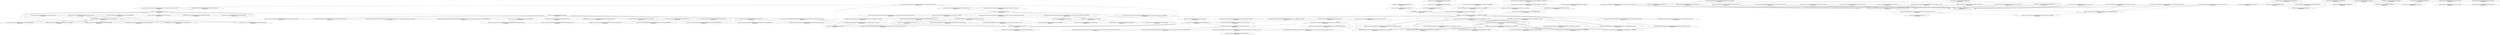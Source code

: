 digraph G {
  "org.apache.commons.lang3.time$FastDatePrinter#init()" [label="org.apache.commons.lang3.time$FastDatePrinter#init()\nP(Fail|Node)=0.00"];
  "org.apache.commons.lang3.time$FastDatePrinter$UnpaddedNumberField#estimateLength()" [label="org.apache.commons.lang3.time$FastDatePrinter$UnpaddedNumberField#estimateLength()\nP(Fail|Node)=0.02"];
  "org.apache.commons.lang3.time$FastDatePrinter$TwoDigitYearField#estimateLength()" [label="org.apache.commons.lang3.time$FastDatePrinter$TwoDigitYearField#estimateLength()\nP(Fail|Node)=0.02"];
  "org.apache.commons.lang3.time$FastDatePrinter$TwelveHourField#estimateLength()" [label="org.apache.commons.lang3.time$FastDatePrinter$TwelveHourField#estimateLength()\nP(Fail|Node)=0.00"];
  "org.apache.commons.lang3.time$FastDatePrinter$TwoDigitMonthField#estimateLength()" [label="org.apache.commons.lang3.time$FastDatePrinter$TwoDigitMonthField#estimateLength()\nP(Fail|Node)=0.02"];
  "org.apache.commons.lang3.time$FastDatePrinter$TwoDigitNumberField#estimateLength()" [label="org.apache.commons.lang3.time$FastDatePrinter$TwoDigitNumberField#estimateLength()\nP(Fail|Node)=0.02"];
  "org.apache.commons.lang3.time$FastDatePrinter$UnpaddedMonthField#estimateLength()" [label="org.apache.commons.lang3.time$FastDatePrinter$UnpaddedMonthField#estimateLength()\nP(Fail|Node)=0.02"];
  "org.apache.commons.lang3.time$FastDatePrinter$CharacterLiteral#estimateLength()" [label="org.apache.commons.lang3.time$FastDatePrinter$CharacterLiteral#estimateLength()\nP(Fail|Node)=0.02"];
  "org.apache.commons.lang3.time$FastDatePrinter$TimeZoneNumberRule#estimateLength()" [label="org.apache.commons.lang3.time$FastDatePrinter$TimeZoneNumberRule#estimateLength()\nP(Fail|Node)=0.02"];
  "org.apache.commons.lang3.time$FastDatePrinter#parsePattern()" [label="org.apache.commons.lang3.time$FastDatePrinter#parsePattern()\nP(Fail|Node)=0.00"];
  "org.apache.commons.lang3.time$FastDatePrinter$TextField#estimateLength()" [label="org.apache.commons.lang3.time$FastDatePrinter$TextField#estimateLength()\nP(Fail|Node)=0.02"];
  "org.apache.commons.lang3.time$FastDatePrinter$TwentyFourHourField#estimateLength()" [label="org.apache.commons.lang3.time$FastDatePrinter$TwentyFourHourField#estimateLength()\nP(Fail|Node)=0.00"];
  "org.apache.commons.lang3.time$FastDatePrinter$TimeZoneNameRule#estimateLength()" [label="org.apache.commons.lang3.time$FastDatePrinter$TimeZoneNameRule#estimateLength()\nP(Fail|Node)=0.00"];
  "org.apache.commons.lang3.time$FastDatePrinter$StringLiteral#estimateLength()" [label="org.apache.commons.lang3.time$FastDatePrinter$StringLiteral#estimateLength()\nP(Fail|Node)=0.00"];
  "org.apache.commons.lang3.time$FastDatePrinter$PaddedNumberField#estimateLength()" [label="org.apache.commons.lang3.time$FastDatePrinter$PaddedNumberField#estimateLength()\nP(Fail|Node)=0.00"];
  "org.apache.commons.lang3.time$FastDatePrinter#getTimeZoneDisplay(java.util.TimeZone,boolean,int,java.util.Locale)" [label="org.apache.commons.lang3.time$FastDatePrinter#getTimeZoneDisplay(java.util.TimeZone,boolean,int,java.util.Locale)\nP(Fail|Node)=0.00"];
  "org.apache.commons.lang3.time$FastDatePrinter#<clinit>()" [label="org.apache.commons.lang3.time$FastDatePrinter#<clinit>()\nP(Fail|Node)=0.02"];
  "org.apache.commons.lang3.time$FastDatePrinter$TimeZoneDisplayKey#FastDatePrinter$TimeZoneDisplayKey(java.util.TimeZone,boolean,int,java.util.Locale)" [label="org.apache.commons.lang3.time$FastDatePrinter$TimeZoneDisplayKey#FastDatePrinter$TimeZoneDisplayKey(java.util.TimeZone,boolean,int,java.util.Locale)\nP(Fail|Node)=0.02"];
  "org.apache.commons.lang3.time$FastDatePrinter$TwelveHourField#appendTo(java.lang.StringBuffer,int)" [label="org.apache.commons.lang3.time$FastDatePrinter$TwelveHourField#appendTo(java.lang.StringBuffer,int)\nP(Fail|Node)=0.00"];
  "org.apache.commons.lang3.time$FastDatePrinter$TwoDigitNumberField#appendTo(java.lang.StringBuffer,int)" [label="org.apache.commons.lang3.time$FastDatePrinter$TwoDigitNumberField#appendTo(java.lang.StringBuffer,int)\nP(Fail|Node)=0.00"];
  "org.apache.commons.lang3.time$FastDatePrinter$UnpaddedNumberField#appendTo(java.lang.StringBuffer,int)" [label="org.apache.commons.lang3.time$FastDatePrinter$UnpaddedNumberField#appendTo(java.lang.StringBuffer,int)\nP(Fail|Node)=0.00"];
  "org.apache.commons.lang3.time$FastDatePrinter$TwoDigitMonthField#appendTo(java.lang.StringBuffer,int)" [label="org.apache.commons.lang3.time$FastDatePrinter$TwoDigitMonthField#appendTo(java.lang.StringBuffer,int)\nP(Fail|Node)=0.00"];
  "org.apache.commons.lang3.time$FastDatePrinter$PaddedNumberField#appendTo(java.lang.StringBuffer,int)" [label="org.apache.commons.lang3.time$FastDatePrinter$PaddedNumberField#appendTo(java.lang.StringBuffer,int)\nP(Fail|Node)=0.00"];
  "org.apache.commons.lang3.time$FastDatePrinter$TwoDigitYearField#appendTo(java.lang.StringBuffer,int)" [label="org.apache.commons.lang3.time$FastDatePrinter$TwoDigitYearField#appendTo(java.lang.StringBuffer,int)\nP(Fail|Node)=0.00"];
  "org.apache.commons.lang3.time$FastDatePrinter$UnpaddedMonthField#appendTo(java.lang.StringBuffer,int)" [label="org.apache.commons.lang3.time$FastDatePrinter$UnpaddedMonthField#appendTo(java.lang.StringBuffer,int)\nP(Fail|Node)=0.00"];
  "org.apache.commons.lang3.time$FastDatePrinter$TwentyFourHourField#appendTo(java.lang.StringBuffer,int)" [label="org.apache.commons.lang3.time$FastDatePrinter$TwentyFourHourField#appendTo(java.lang.StringBuffer,int)\nP(Fail|Node)=0.00"];
  "org.apache.commons.lang3.time$FastDateParser#init()" [label="org.apache.commons.lang3.time$FastDateParser#init()\nP(Fail|Node)=0.00"];
  "org.apache.commons.lang3.time$FastDateParser$TimeZoneStrategy#addRegex(org.apache.commons.lang3.time.FastDateParser,java.lang.StringBuilder)" [label="org.apache.commons.lang3.time$FastDateParser$TimeZoneStrategy#addRegex(org.apache.commons.lang3.time.FastDateParser,java.lang.StringBuilder)\nP(Fail|Node)=0.02"];
  "org.apache.commons.lang3.time$FastDateParser#<clinit>()" [label="org.apache.commons.lang3.time$FastDateParser#<clinit>()\nP(Fail|Node)=0.00"];
  "org.apache.commons.lang3.time$FastDateParser$TextStrategy#addRegex(org.apache.commons.lang3.time.FastDateParser,java.lang.StringBuilder)" [label="org.apache.commons.lang3.time$FastDateParser$TextStrategy#addRegex(org.apache.commons.lang3.time.FastDateParser,java.lang.StringBuilder)\nP(Fail|Node)=0.00"];
  "org.apache.commons.lang3.time$FastDateParser$CopyQuotedStrategy#addRegex(org.apache.commons.lang3.time.FastDateParser,java.lang.StringBuilder)" [label="org.apache.commons.lang3.time$FastDateParser$CopyQuotedStrategy#addRegex(org.apache.commons.lang3.time.FastDateParser,java.lang.StringBuilder)\nP(Fail|Node)=0.00"];
  "org.apache.commons.lang3.time$FastDateParser#getStrategy(java.lang.String,java.util.Calendar)" [label="org.apache.commons.lang3.time$FastDateParser#getStrategy(java.lang.String,java.util.Calendar)\nP(Fail|Node)=0.00"];
  "org.apache.commons.lang3.time$FastDateParser$NumberStrategy#addRegex(org.apache.commons.lang3.time.FastDateParser,java.lang.StringBuilder)" [label="org.apache.commons.lang3.time$FastDateParser$NumberStrategy#addRegex(org.apache.commons.lang3.time.FastDateParser,java.lang.StringBuilder)\nP(Fail|Node)=0.00"];
  "org.apache.commons.lang3.time$FastDatePrinter#applyRules(java.util.Calendar,java.lang.StringBuffer)" [label="org.apache.commons.lang3.time$FastDatePrinter#applyRules(java.util.Calendar,java.lang.StringBuffer)\nP(Fail|Node)=0.00"];
  "org.apache.commons.lang3.time$FastDatePrinter$TwelveHourField#appendTo(java.lang.StringBuffer,java.util.Calendar)" [label="org.apache.commons.lang3.time$FastDatePrinter$TwelveHourField#appendTo(java.lang.StringBuffer,java.util.Calendar)\nP(Fail|Node)=0.00"];
  "org.apache.commons.lang3.time$FastDatePrinter$TimeZoneNumberRule#appendTo(java.lang.StringBuffer,java.util.Calendar)" [label="org.apache.commons.lang3.time$FastDatePrinter$TimeZoneNumberRule#appendTo(java.lang.StringBuffer,java.util.Calendar)\nP(Fail|Node)=0.02"];
  "org.apache.commons.lang3.time$FastDatePrinter$StringLiteral#appendTo(java.lang.StringBuffer,java.util.Calendar)" [label="org.apache.commons.lang3.time$FastDatePrinter$StringLiteral#appendTo(java.lang.StringBuffer,java.util.Calendar)\nP(Fail|Node)=0.02"];
  "org.apache.commons.lang3.time$FastDatePrinter$TimeZoneNameRule#appendTo(java.lang.StringBuffer,java.util.Calendar)" [label="org.apache.commons.lang3.time$FastDatePrinter$TimeZoneNameRule#appendTo(java.lang.StringBuffer,java.util.Calendar)\nP(Fail|Node)=0.00"];
  "org.apache.commons.lang3.time$FastDatePrinter$TwentyFourHourField#appendTo(java.lang.StringBuffer,java.util.Calendar)" [label="org.apache.commons.lang3.time$FastDatePrinter$TwentyFourHourField#appendTo(java.lang.StringBuffer,java.util.Calendar)\nP(Fail|Node)=0.00"];
  "org.apache.commons.lang3.time$FastDatePrinter$TwoDigitNumberField#appendTo(java.lang.StringBuffer,java.util.Calendar)" [label="org.apache.commons.lang3.time$FastDatePrinter$TwoDigitNumberField#appendTo(java.lang.StringBuffer,java.util.Calendar)\nP(Fail|Node)=0.00"];
  "org.apache.commons.lang3.time$FastDatePrinter$TwoDigitYearField#appendTo(java.lang.StringBuffer,java.util.Calendar)" [label="org.apache.commons.lang3.time$FastDatePrinter$TwoDigitYearField#appendTo(java.lang.StringBuffer,java.util.Calendar)\nP(Fail|Node)=0.00"];
  "org.apache.commons.lang3.time$FastDatePrinter$UnpaddedNumberField#appendTo(java.lang.StringBuffer,java.util.Calendar)" [label="org.apache.commons.lang3.time$FastDatePrinter$UnpaddedNumberField#appendTo(java.lang.StringBuffer,java.util.Calendar)\nP(Fail|Node)=0.00"];
  "org.apache.commons.lang3.time$FastDatePrinter$TextField#appendTo(java.lang.StringBuffer,java.util.Calendar)" [label="org.apache.commons.lang3.time$FastDatePrinter$TextField#appendTo(java.lang.StringBuffer,java.util.Calendar)\nP(Fail|Node)=0.00"];
  "org.apache.commons.lang3.time$FastDatePrinter$UnpaddedMonthField#appendTo(java.lang.StringBuffer,java.util.Calendar)" [label="org.apache.commons.lang3.time$FastDatePrinter$UnpaddedMonthField#appendTo(java.lang.StringBuffer,java.util.Calendar)\nP(Fail|Node)=0.00"];
  "org.apache.commons.lang3.time$FastDatePrinter$TwoDigitMonthField#appendTo(java.lang.StringBuffer,java.util.Calendar)" [label="org.apache.commons.lang3.time$FastDatePrinter$TwoDigitMonthField#appendTo(java.lang.StringBuffer,java.util.Calendar)\nP(Fail|Node)=0.00"];
  "org.apache.commons.lang3.time$FastDatePrinter$CharacterLiteral#appendTo(java.lang.StringBuffer,java.util.Calendar)" [label="org.apache.commons.lang3.time$FastDatePrinter$CharacterLiteral#appendTo(java.lang.StringBuffer,java.util.Calendar)\nP(Fail|Node)=0.00"];
  "org.apache.commons.lang3.time$FastDatePrinter$PaddedNumberField#appendTo(java.lang.StringBuffer,java.util.Calendar)" [label="org.apache.commons.lang3.time$FastDatePrinter$PaddedNumberField#appendTo(java.lang.StringBuffer,java.util.Calendar)\nP(Fail|Node)=0.00"];
  "org.apache.commons.lang3.time$FastDateFormat#format(java.util.Date)" [label="org.apache.commons.lang3.time$FastDateFormat#format(java.util.Date)\nP(Fail|Node)=0.00"];
  "org.apache.commons.lang3.time$FastDatePrinter#format(java.util.Date)" [label="org.apache.commons.lang3.time$FastDatePrinter#format(java.util.Date)\nP(Fail|Node)=0.00"];
  "org.apache.commons.lang3.time$FormatCache#getPatternForStyle(java.lang.Integer,java.lang.Integer,java.util.Locale)" [label="org.apache.commons.lang3.time$FormatCache#getPatternForStyle(java.lang.Integer,java.lang.Integer,java.util.Locale)\nP(Fail|Node)=0.00"];
  "org.apache.commons.lang3.time$FormatCache$MultipartKey#FormatCache$MultipartKey(java.lang.Object[])" [label="org.apache.commons.lang3.time$FormatCache$MultipartKey#FormatCache$MultipartKey(java.lang.Object[])\nP(Fail|Node)=0.00"];
  "org.apache.commons.lang3.time$FormatCache#<clinit>()" [label="org.apache.commons.lang3.time$FormatCache#<clinit>()\nP(Fail|Node)=0.00"];
  "org.apache.commons.lang3.time$FastDateParser$NumberStrategy#FastDateParser$NumberStrategy(int)" [label="org.apache.commons.lang3.time$FastDateParser$NumberStrategy#FastDateParser$NumberStrategy(int)\nP(Fail|Node)=0.00"];
  "org.apache.commons.lang3.time$FastDateFormat#format(java.lang.Object,java.lang.StringBuffer,java.text.FieldPosition)" [label="org.apache.commons.lang3.time$FastDateFormat#format(java.lang.Object,java.lang.StringBuffer,java.text.FieldPosition)\nP(Fail|Node)=0.00"];
  "org.apache.commons.lang3.time$FastDatePrinter#format(java.lang.Object,java.lang.StringBuffer,java.text.FieldPosition)" [label="org.apache.commons.lang3.time$FastDatePrinter#format(java.lang.Object,java.lang.StringBuffer,java.text.FieldPosition)\nP(Fail|Node)=0.00"];
  "org.apache.commons.lang3.time$FastDatePrinter#format(java.util.Calendar,java.lang.StringBuffer)" [label="org.apache.commons.lang3.time$FastDatePrinter#format(java.util.Calendar,java.lang.StringBuffer)\nP(Fail|Node)=0.00"];
  "org.apache.commons.lang3.time$FastDatePrinter#format(java.util.Date,java.lang.StringBuffer)" [label="org.apache.commons.lang3.time$FastDatePrinter#format(java.util.Date,java.lang.StringBuffer)\nP(Fail|Node)=0.00"];
  "org.apache.commons.lang3.time$FastDatePrinter#format(long,java.lang.StringBuffer)" [label="org.apache.commons.lang3.time$FastDatePrinter#format(long,java.lang.StringBuffer)\nP(Fail|Node)=0.00"];
  "org.apache.commons.lang3.time$FastDateFormat#getDateTimeInstance(int,int,java.util.TimeZone)" [label="org.apache.commons.lang3.time$FastDateFormat#getDateTimeInstance(int,int,java.util.TimeZone)\nP(Fail|Node)=0.00"];
  "org.apache.commons.lang3.time$FastDateFormat#<clinit>()" [label="org.apache.commons.lang3.time$FastDateFormat#<clinit>()\nP(Fail|Node)=0.00"];
  "org.apache.commons.lang3.time$FastDateFormat#getDateTimeInstance(int,int,java.util.TimeZone,java.util.Locale)" [label="org.apache.commons.lang3.time$FastDateFormat#getDateTimeInstance(int,int,java.util.TimeZone,java.util.Locale)\nP(Fail|Node)=0.00"];
  "org.apache.commons.lang3.time$FastDateFormat#getDateTimeInstance(int,int)" [label="org.apache.commons.lang3.time$FastDateFormat#getDateTimeInstance(int,int)\nP(Fail|Node)=0.00"];
  "org.apache.commons.lang3.time$FormatCache#getDateTimeInstance(java.lang.Integer,java.lang.Integer,java.util.TimeZone,java.util.Locale)" [label="org.apache.commons.lang3.time$FormatCache#getDateTimeInstance(java.lang.Integer,java.lang.Integer,java.util.TimeZone,java.util.Locale)\nP(Fail|Node)=0.00"];
  "org.apache.commons.lang3.time$FormatCache#getInstance(java.lang.String,java.util.TimeZone,java.util.Locale)" [label="org.apache.commons.lang3.time$FormatCache#getInstance(java.lang.String,java.util.TimeZone,java.util.Locale)\nP(Fail|Node)=0.00"];
  "org.apache.commons.lang3.time$FastDateParser#getFieldWidth()" [label="org.apache.commons.lang3.time$FastDateParser#getFieldWidth()\nP(Fail|Node)=0.02"];
  "org.apache.commons.lang3.time$FastDateParser#isNextNumber()" [label="org.apache.commons.lang3.time$FastDateParser#isNextNumber()\nP(Fail|Node)=0.00"];
  "org.apache.commons.lang3.time$FastDatePrinter#parseToken(java.lang.String,int[])" [label="org.apache.commons.lang3.time$FastDatePrinter#parseToken(java.lang.String,int[])\nP(Fail|Node)=0.02"];
  "org.apache.commons.lang3.time$FastDatePrinter$StringLiteral#FastDatePrinter$StringLiteral(java.lang.String)" [label="org.apache.commons.lang3.time$FastDatePrinter$StringLiteral#FastDatePrinter$StringLiteral(java.lang.String)\nP(Fail|Node)=0.02"];
  "org.apache.commons.lang3.time$FastDatePrinter$TwoDigitMonthField#<clinit>()" [label="org.apache.commons.lang3.time$FastDatePrinter$TwoDigitMonthField#<clinit>()\nP(Fail|Node)=0.00"];
  "org.apache.commons.lang3.time$FastDatePrinter$TwoDigitYearField#<clinit>()" [label="org.apache.commons.lang3.time$FastDatePrinter$TwoDigitYearField#<clinit>()\nP(Fail|Node)=0.00"];
  "org.apache.commons.lang3.time$FastDatePrinter$UnpaddedMonthField#<clinit>()" [label="org.apache.commons.lang3.time$FastDatePrinter$UnpaddedMonthField#<clinit>()\nP(Fail|Node)=0.00"];
  "org.apache.commons.lang3.time$FastDatePrinter$CharacterLiteral#FastDatePrinter$CharacterLiteral(char)" [label="org.apache.commons.lang3.time$FastDatePrinter$CharacterLiteral#FastDatePrinter$CharacterLiteral(char)\nP(Fail|Node)=0.00"];
  "org.apache.commons.lang3.time$FastDatePrinter$TimeZoneNameRule#FastDatePrinter$TimeZoneNameRule(java.util.TimeZone,java.util.Locale,int)" [label="org.apache.commons.lang3.time$FastDatePrinter$TimeZoneNameRule#FastDatePrinter$TimeZoneNameRule(java.util.TimeZone,java.util.Locale,int)\nP(Fail|Node)=0.00"];
  "org.apache.commons.lang3.time$FastDatePrinter$TextField#FastDatePrinter$TextField(int,java.lang.String[])" [label="org.apache.commons.lang3.time$FastDatePrinter$TextField#FastDatePrinter$TextField(int,java.lang.String[])\nP(Fail|Node)=0.02"];
  "org.apache.commons.lang3.time$FastDatePrinter#selectNumberRule(int,int)" [label="org.apache.commons.lang3.time$FastDatePrinter#selectNumberRule(int,int)\nP(Fail|Node)=0.00"];
  "org.apache.commons.lang3.time$FastDatePrinter$TwelveHourField#FastDatePrinter$TwelveHourField(org.apache.commons.lang3.time.FastDatePrinter$NumberRule)" [label="org.apache.commons.lang3.time$FastDatePrinter$TwelveHourField#FastDatePrinter$TwelveHourField(org.apache.commons.lang3.time.FastDatePrinter$NumberRule)\nP(Fail|Node)=0.02"];
  "org.apache.commons.lang3.time$FastDatePrinter$TimeZoneNumberRule#<clinit>()" [label="org.apache.commons.lang3.time$FastDatePrinter$TimeZoneNumberRule#<clinit>()\nP(Fail|Node)=0.00"];
  "org.apache.commons.lang3.time$FastDatePrinter$TwentyFourHourField#FastDatePrinter$TwentyFourHourField(org.apache.commons.lang3.time.FastDatePrinter$NumberRule)" [label="org.apache.commons.lang3.time$FastDatePrinter$TwentyFourHourField#FastDatePrinter$TwentyFourHourField(org.apache.commons.lang3.time.FastDatePrinter$NumberRule)\nP(Fail|Node)=0.00"];
  "org.apache.commons.lang3.time$FastDateFormat#getDateTimeInstance(int,int,java.util.Locale)" [label="org.apache.commons.lang3.time$FastDateFormat#getDateTimeInstance(int,int,java.util.Locale)\nP(Fail|Node)=0.00"];
  "org.apache.commons.lang3.time$FastDateFormat#getInstance()" [label="org.apache.commons.lang3.time$FastDateFormat#getInstance()\nP(Fail|Node)=0.00"];
  "org.apache.commons.lang3.time$FormatCache#getInstance()" [label="org.apache.commons.lang3.time$FormatCache#getInstance()\nP(Fail|Node)=0.00"];
  "org.apache.commons.lang3.time$FastDateParser#parse(java.lang.String,java.text.ParsePosition)" [label="org.apache.commons.lang3.time$FastDateParser#parse(java.lang.String,java.text.ParsePosition)\nP(Fail|Node)=0.00"];
  "org.apache.commons.lang3.time$FastDateParser$TimeZoneStrategy#setCalendar(org.apache.commons.lang3.time.FastDateParser,java.util.Calendar,java.lang.String)" [label="org.apache.commons.lang3.time$FastDateParser$TimeZoneStrategy#setCalendar(org.apache.commons.lang3.time.FastDateParser,java.util.Calendar,java.lang.String)\nP(Fail|Node)=0.00"];
  "org.apache.commons.lang3.time$FastDateParser$NumberStrategy#setCalendar(org.apache.commons.lang3.time.FastDateParser,java.util.Calendar,java.lang.String)" [label="org.apache.commons.lang3.time$FastDateParser$NumberStrategy#setCalendar(org.apache.commons.lang3.time.FastDateParser,java.util.Calendar,java.lang.String)\nP(Fail|Node)=0.00"];
  "org.apache.commons.lang3.time$FastDateParser$CopyQuotedStrategy#setCalendar(org.apache.commons.lang3.time.FastDateParser,java.util.Calendar,java.lang.String)" [label="org.apache.commons.lang3.time$FastDateParser$CopyQuotedStrategy#setCalendar(org.apache.commons.lang3.time.FastDateParser,java.util.Calendar,java.lang.String)\nP(Fail|Node)=0.00"];
  "org.apache.commons.lang3.time$FastDateParser$TextStrategy#setCalendar(org.apache.commons.lang3.time.FastDateParser,java.util.Calendar,java.lang.String)" [label="org.apache.commons.lang3.time$FastDateParser$TextStrategy#setCalendar(org.apache.commons.lang3.time.FastDateParser,java.util.Calendar,java.lang.String)\nP(Fail|Node)=0.00"];
  "org.apache.commons.lang3.time$FormatCache$MultipartKey#hashCode()" [label="org.apache.commons.lang3.time$FormatCache$MultipartKey#hashCode()\nP(Fail|Node)=0.00"];
  "org.apache.commons.lang3.time$FastDateParser#hashCode()" [label="org.apache.commons.lang3.time$FastDateParser#hashCode()\nP(Fail|Node)=0.02"];
  "org.apache.commons.lang3.time$FastDateFormat#hashCode()" [label="org.apache.commons.lang3.time$FastDateFormat#hashCode()\nP(Fail|Node)=0.00"];
  "org.apache.commons.lang3.time$FastDatePrinter$TimeZoneDisplayKey#hashCode()" [label="org.apache.commons.lang3.time$FastDatePrinter$TimeZoneDisplayKey#hashCode()\nP(Fail|Node)=0.00"];
  "org.apache.commons.lang3.time$FastDatePrinter#hashCode()" [label="org.apache.commons.lang3.time$FastDatePrinter#hashCode()\nP(Fail|Node)=0.00"];
  "org.apache.commons.lang3.time$FastDatePrinter$TwoDigitNumberField#FastDatePrinter$TwoDigitNumberField(int)" [label="org.apache.commons.lang3.time$FastDatePrinter$TwoDigitNumberField#FastDatePrinter$TwoDigitNumberField(int)\nP(Fail|Node)=0.00"];
  "org.apache.commons.lang3.time$FastDatePrinter$PaddedNumberField#FastDatePrinter$PaddedNumberField(int,int)" [label="org.apache.commons.lang3.time$FastDatePrinter$PaddedNumberField#FastDatePrinter$PaddedNumberField(int,int)\nP(Fail|Node)=0.00"];
  "org.apache.commons.lang3.time$FastDatePrinter$UnpaddedNumberField#FastDatePrinter$UnpaddedNumberField(int)" [label="org.apache.commons.lang3.time$FastDatePrinter$UnpaddedNumberField#FastDatePrinter$UnpaddedNumberField(int)\nP(Fail|Node)=0.00"];
  "org.apache.commons.lang3.time$FastDateFormat#parse(java.lang.String)" [label="org.apache.commons.lang3.time$FastDateFormat#parse(java.lang.String)\nP(Fail|Node)=0.00"];
  "org.apache.commons.lang3.time$FastDateParser#parse(java.lang.String)" [label="org.apache.commons.lang3.time$FastDateParser#parse(java.lang.String)\nP(Fail|Node)=0.00"];
  "org.apache.commons.lang3.time$FastDateFormat#format(java.util.Date,java.lang.StringBuffer)" [label="org.apache.commons.lang3.time$FastDateFormat#format(java.util.Date,java.lang.StringBuffer)\nP(Fail|Node)=0.00"];
  "org.apache.commons.lang3.time$FastDateFormat#getDateInstance(int,java.util.TimeZone,java.util.Locale)" [label="org.apache.commons.lang3.time$FastDateFormat#getDateInstance(int,java.util.TimeZone,java.util.Locale)\nP(Fail|Node)=0.00"];
  "org.apache.commons.lang3.time$FastDateFormat#getDateInstance(int,java.util.TimeZone)" [label="org.apache.commons.lang3.time$FastDateFormat#getDateInstance(int,java.util.TimeZone)\nP(Fail|Node)=0.00"];
  "org.apache.commons.lang3.time$FastDateFormat#getTimeZone()" [label="org.apache.commons.lang3.time$FastDateFormat#getTimeZone()\nP(Fail|Node)=0.00"];
  "org.apache.commons.lang3.time$FastDatePrinter#getTimeZone()" [label="org.apache.commons.lang3.time$FastDatePrinter#getTimeZone()\nP(Fail|Node)=0.00"];
  "org.apache.commons.lang3.time$FastDateFormat#getDateInstance(int,java.util.Locale)" [label="org.apache.commons.lang3.time$FastDateFormat#getDateInstance(int,java.util.Locale)\nP(Fail|Node)=0.00"];
  "org.apache.commons.lang3.time$FastDateParser#getLocaleSpecificStrategy(int,java.util.Calendar)" [label="org.apache.commons.lang3.time$FastDateParser#getLocaleSpecificStrategy(int,java.util.Calendar)\nP(Fail|Node)=0.00"];
  "org.apache.commons.lang3.time$FastDateParser$CopyQuotedStrategy#FastDateParser$CopyQuotedStrategy(java.lang.String)" [label="org.apache.commons.lang3.time$FastDateParser$CopyQuotedStrategy#FastDateParser$CopyQuotedStrategy(java.lang.String)\nP(Fail|Node)=0.02"];
  "org.apache.commons.lang3.time$FastDateFormat#toString()" [label="org.apache.commons.lang3.time$FastDateFormat#toString()\nP(Fail|Node)=0.00"];
  "org.apache.commons.lang3.time$FastDatePrinter#getPattern()" [label="org.apache.commons.lang3.time$FastDatePrinter#getPattern()\nP(Fail|Node)=0.00"];
  "org.apache.commons.lang3.time$FastDatePrinter#getLocale()" [label="org.apache.commons.lang3.time$FastDatePrinter#getLocale()\nP(Fail|Node)=0.00"];
  "org.apache.commons.lang3.time$FastDateParser$NumberStrategy#modify(int)" [label="org.apache.commons.lang3.time$FastDateParser$NumberStrategy#modify(int)\nP(Fail|Node)=0.00"];
  "org.apache.commons.lang3.time$FastDateFormat#getTimeInstance(int)" [label="org.apache.commons.lang3.time$FastDateFormat#getTimeInstance(int)\nP(Fail|Node)=0.00"];
  "org.apache.commons.lang3.time$FastDateParser#FastDateParser(java.lang.String,java.util.TimeZone,java.util.Locale)" [label="org.apache.commons.lang3.time$FastDateParser#FastDateParser(java.lang.String,java.util.TimeZone,java.util.Locale)\nP(Fail|Node)=0.00"];
  "org.apache.commons.lang3.time$FastDateFormat#getTimeInstance(int,java.util.TimeZone,java.util.Locale)" [label="org.apache.commons.lang3.time$FastDateFormat#getTimeInstance(int,java.util.TimeZone,java.util.Locale)\nP(Fail|Node)=0.00"];
  "org.apache.commons.lang3.time$FastDateFormat#getTimeInstance(int,java.util.Locale)" [label="org.apache.commons.lang3.time$FastDateFormat#getTimeInstance(int,java.util.Locale)\nP(Fail|Node)=0.00"];
  "org.apache.commons.lang3.time$FastDateFormat#parseObject(java.lang.String,java.text.ParsePosition)" [label="org.apache.commons.lang3.time$FastDateFormat#parseObject(java.lang.String,java.text.ParsePosition)\nP(Fail|Node)=0.00"];
  "org.apache.commons.lang3.time$FastDateParser#parseObject(java.lang.String,java.text.ParsePosition)" [label="org.apache.commons.lang3.time$FastDateParser#parseObject(java.lang.String,java.text.ParsePosition)\nP(Fail|Node)=0.00"];
  "org.apache.commons.lang3.time$FastDatePrinter$TwoDigitMonthField#FastDatePrinter$TwoDigitMonthField()" [label="org.apache.commons.lang3.time$FastDatePrinter$TwoDigitMonthField#FastDatePrinter$TwoDigitMonthField()\nP(Fail|Node)=0.00"];
  "org.apache.commons.lang3.time$FastDateParser#getCache(int)" [label="org.apache.commons.lang3.time$FastDateParser#getCache(int)\nP(Fail|Node)=0.00"];
  "org.apache.commons.lang3.time$FastDateParser$TimeZoneStrategy#FastDateParser$TimeZoneStrategy(java.util.Locale)" [label="org.apache.commons.lang3.time$FastDateParser$TimeZoneStrategy#FastDateParser$TimeZoneStrategy(java.util.Locale)\nP(Fail|Node)=0.00"];
  "org.apache.commons.lang3.time$FastDateParser$TextStrategy#FastDateParser$TextStrategy(int,java.util.Calendar,java.util.Locale)" [label="org.apache.commons.lang3.time$FastDateParser$TextStrategy#FastDateParser$TextStrategy(int,java.util.Calendar,java.util.Locale)\nP(Fail|Node)=0.00"];
  "org.apache.commons.lang3.time$FastDateParser#parseObject(java.lang.String)" [label="org.apache.commons.lang3.time$FastDateParser#parseObject(java.lang.String)\nP(Fail|Node)=0.00"];
  "org.apache.commons.lang3.time$FastDateFormat#format(java.util.Calendar,java.lang.StringBuffer)" [label="org.apache.commons.lang3.time$FastDateFormat#format(java.util.Calendar,java.lang.StringBuffer)\nP(Fail|Node)=0.00"];
  "org.apache.commons.lang3.time$FastDateFormat#getTimeInstance(int,java.util.TimeZone)" [label="org.apache.commons.lang3.time$FastDateFormat#getTimeInstance(int,java.util.TimeZone)\nP(Fail|Node)=0.00"];
  "org.apache.commons.lang3.time$FastDateFormat#equals(java.lang.Object)" [label="org.apache.commons.lang3.time$FastDateFormat#equals(java.lang.Object)\nP(Fail|Node)=0.00"];
  "org.apache.commons.lang3.time$FastDatePrinter#equals(java.lang.Object)" [label="org.apache.commons.lang3.time$FastDatePrinter#equals(java.lang.Object)\nP(Fail|Node)=0.00"];
  "org.apache.commons.lang3.time$FastDateFormat#FastDateFormat(java.lang.String,java.util.TimeZone,java.util.Locale)" [label="org.apache.commons.lang3.time$FastDateFormat#FastDateFormat(java.lang.String,java.util.TimeZone,java.util.Locale)\nP(Fail|Node)=0.00"];
  "org.apache.commons.lang3.time$FastDatePrinter#FastDatePrinter(java.lang.String,java.util.TimeZone,java.util.Locale)" [label="org.apache.commons.lang3.time$FastDatePrinter#FastDatePrinter(java.lang.String,java.util.TimeZone,java.util.Locale)\nP(Fail|Node)=0.00"];
  "org.apache.commons.lang3.time$FastDatePrinter$TwoDigitYearField#FastDatePrinter$TwoDigitYearField()" [label="org.apache.commons.lang3.time$FastDatePrinter$TwoDigitYearField#FastDatePrinter$TwoDigitYearField()\nP(Fail|Node)=0.02"];
  "org.apache.commons.lang3.time$FastDateParser$NumberStrategy#isNumber()" [label="org.apache.commons.lang3.time$FastDateParser$NumberStrategy#isNumber()\nP(Fail|Node)=0.02"];
  "org.apache.commons.lang3.time$FastDateParser$CopyQuotedStrategy#isNumber()" [label="org.apache.commons.lang3.time$FastDateParser$CopyQuotedStrategy#isNumber()\nP(Fail|Node)=0.02"];
  "org.apache.commons.lang3.time$FastDateParser$TextStrategy#isNumber()" [label="org.apache.commons.lang3.time$FastDateParser$TextStrategy#isNumber()\nP(Fail|Node)=0.02"];
  "org.apache.commons.lang3.time$FastDateParser$TimeZoneStrategy#isNumber()" [label="org.apache.commons.lang3.time$FastDateParser$TimeZoneStrategy#isNumber()\nP(Fail|Node)=0.02"];
  "org.apache.commons.lang3.time$FastDateFormat#getInstance(java.lang.String)" [label="org.apache.commons.lang3.time$FastDateFormat#getInstance(java.lang.String)\nP(Fail|Node)=0.00"];
  "org.apache.commons.lang3.time$FastDateFormat#getInstance(java.lang.String,java.util.TimeZone)" [label="org.apache.commons.lang3.time$FastDateFormat#getInstance(java.lang.String,java.util.TimeZone)\nP(Fail|Node)=0.00"];
  "org.apache.commons.lang3.time$FastDateFormat#getMaxLengthEstimate()" [label="org.apache.commons.lang3.time$FastDateFormat#getMaxLengthEstimate()\nP(Fail|Node)=0.00"];
  "org.apache.commons.lang3.time$FastDatePrinter#getMaxLengthEstimate()" [label="org.apache.commons.lang3.time$FastDatePrinter#getMaxLengthEstimate()\nP(Fail|Node)=0.00"];
  "org.apache.commons.lang3.time$FastDatePrinter$UnpaddedMonthField#FastDatePrinter$UnpaddedMonthField()" [label="org.apache.commons.lang3.time$FastDatePrinter$UnpaddedMonthField#FastDatePrinter$UnpaddedMonthField()\nP(Fail|Node)=0.00"];
  "org.apache.commons.lang3.time$FastDateFormat#getDateInstance(int)" [label="org.apache.commons.lang3.time$FastDateFormat#getDateInstance(int)\nP(Fail|Node)=0.00"];
  "org.apache.commons.lang3.time$FastDateFormat#getLocale()" [label="org.apache.commons.lang3.time$FastDateFormat#getLocale()\nP(Fail|Node)=0.00"];
  "org.apache.commons.lang3.time$FastDateFormat#format(long,java.lang.StringBuffer)" [label="org.apache.commons.lang3.time$FastDateFormat#format(long,java.lang.StringBuffer)\nP(Fail|Node)=0.00"];
  "org.apache.commons.lang3.time$FastDateFormat#format(long)" [label="org.apache.commons.lang3.time$FastDateFormat#format(long)\nP(Fail|Node)=0.00"];
  "org.apache.commons.lang3.time$FastDatePrinter#format(long)" [label="org.apache.commons.lang3.time$FastDatePrinter#format(long)\nP(Fail|Node)=0.00"];
  "org.apache.commons.lang3.time$FastDatePrinter#format(java.util.Calendar)" [label="org.apache.commons.lang3.time$FastDatePrinter#format(java.util.Calendar)\nP(Fail|Node)=0.00"];
  "org.apache.commons.lang3.time$FastDateFormat#getPattern()" [label="org.apache.commons.lang3.time$FastDateFormat#getPattern()\nP(Fail|Node)=0.00"];
  "org.apache.commons.lang3.time$FastDateFormat#parse(java.lang.String,java.text.ParsePosition)" [label="org.apache.commons.lang3.time$FastDateFormat#parse(java.lang.String,java.text.ParsePosition)\nP(Fail|Node)=0.00"];
  "org.apache.commons.lang3.time$FastDateFormat#getInstance(java.lang.String,java.util.TimeZone,java.util.Locale)" [label="org.apache.commons.lang3.time$FastDateFormat#getInstance(java.lang.String,java.util.TimeZone,java.util.Locale)\nP(Fail|Node)=0.00"];
  "org.apache.commons.lang3.time$FastDatePrinter#readObject(java.io.ObjectInputStream)" [label="org.apache.commons.lang3.time$FastDatePrinter#readObject(java.io.ObjectInputStream)\nP(Fail|Node)=0.00"];
  "org.apache.commons.lang3.time$FastDateFormat#getInstance(java.lang.String,java.util.Locale)" [label="org.apache.commons.lang3.time$FastDateFormat#getInstance(java.lang.String,java.util.Locale)\nP(Fail|Node)=0.00"];
  "org.apache.commons.lang3.time$FastDateParser#readObject(java.io.ObjectInputStream)" [label="org.apache.commons.lang3.time$FastDateParser#readObject(java.io.ObjectInputStream)\nP(Fail|Node)=0.00"];
  "org.apache.commons.lang3.time$FastDateFormat#applyRules(java.util.Calendar,java.lang.StringBuffer)" [label="org.apache.commons.lang3.time$FastDateFormat#applyRules(java.util.Calendar,java.lang.StringBuffer)\nP(Fail|Node)=0.00"];
  "org.apache.commons.lang3.time$FastDatePrinter$TimeZoneNumberRule#FastDatePrinter$TimeZoneNumberRule(boolean)" [label="org.apache.commons.lang3.time$FastDatePrinter$TimeZoneNumberRule#FastDatePrinter$TimeZoneNumberRule(boolean)\nP(Fail|Node)=0.00"];
  "org.apache.commons.lang3.time$FastDateFormat#format(java.util.Calendar)" [label="org.apache.commons.lang3.time$FastDateFormat#format(java.util.Calendar)\nP(Fail|Node)=0.00"];
  "org.apache.commons.lang3.time$FastDatePrinter#init()" -> "org.apache.commons.lang3.time$FastDatePrinter$UnpaddedNumberField#estimateLength()";
  "org.apache.commons.lang3.time$FastDatePrinter#init()" -> "org.apache.commons.lang3.time$FastDatePrinter$TwoDigitYearField#estimateLength()";
  "org.apache.commons.lang3.time$FastDatePrinter#init()" -> "org.apache.commons.lang3.time$FastDatePrinter$TwelveHourField#estimateLength()";
  "org.apache.commons.lang3.time$FastDatePrinter#init()" -> "org.apache.commons.lang3.time$FastDatePrinter$TwoDigitMonthField#estimateLength()";
  "org.apache.commons.lang3.time$FastDatePrinter#init()" -> "org.apache.commons.lang3.time$FastDatePrinter$TwoDigitNumberField#estimateLength()";
  "org.apache.commons.lang3.time$FastDatePrinter#init()" -> "org.apache.commons.lang3.time$FastDatePrinter$UnpaddedMonthField#estimateLength()";
  "org.apache.commons.lang3.time$FastDatePrinter#init()" -> "org.apache.commons.lang3.time$FastDatePrinter$CharacterLiteral#estimateLength()";
  "org.apache.commons.lang3.time$FastDatePrinter#init()" -> "org.apache.commons.lang3.time$FastDatePrinter$TimeZoneNumberRule#estimateLength()";
  "org.apache.commons.lang3.time$FastDatePrinter#init()" -> "org.apache.commons.lang3.time$FastDatePrinter#parsePattern()";
  "org.apache.commons.lang3.time$FastDatePrinter#init()" -> "org.apache.commons.lang3.time$FastDatePrinter$TextField#estimateLength()";
  "org.apache.commons.lang3.time$FastDatePrinter#init()" -> "org.apache.commons.lang3.time$FastDatePrinter$TwentyFourHourField#estimateLength()";
  "org.apache.commons.lang3.time$FastDatePrinter#init()" -> "org.apache.commons.lang3.time$FastDatePrinter$TimeZoneNameRule#estimateLength()";
  "org.apache.commons.lang3.time$FastDatePrinter#init()" -> "org.apache.commons.lang3.time$FastDatePrinter$StringLiteral#estimateLength()";
  "org.apache.commons.lang3.time$FastDatePrinter#init()" -> "org.apache.commons.lang3.time$FastDatePrinter$PaddedNumberField#estimateLength()";
  "org.apache.commons.lang3.time$FastDatePrinter$TwelveHourField#estimateLength()" -> "org.apache.commons.lang3.time$FastDatePrinter$TwoDigitYearField#estimateLength()";
  "org.apache.commons.lang3.time$FastDatePrinter$TwelveHourField#estimateLength()" -> "org.apache.commons.lang3.time$FastDatePrinter$TwoDigitMonthField#estimateLength()";
  "org.apache.commons.lang3.time$FastDatePrinter$TwelveHourField#estimateLength()" -> "org.apache.commons.lang3.time$FastDatePrinter$PaddedNumberField#estimateLength()";
  "org.apache.commons.lang3.time$FastDatePrinter$TwelveHourField#estimateLength()" -> "org.apache.commons.lang3.time$FastDatePrinter$TwoDigitNumberField#estimateLength()";
  "org.apache.commons.lang3.time$FastDatePrinter$TwelveHourField#estimateLength()" -> "org.apache.commons.lang3.time$FastDatePrinter$TwentyFourHourField#estimateLength()";
  "org.apache.commons.lang3.time$FastDatePrinter$TwelveHourField#estimateLength()" -> "org.apache.commons.lang3.time$FastDatePrinter$UnpaddedMonthField#estimateLength()";
  "org.apache.commons.lang3.time$FastDatePrinter$TwelveHourField#estimateLength()" -> "org.apache.commons.lang3.time$FastDatePrinter$UnpaddedNumberField#estimateLength()";
  "org.apache.commons.lang3.time$FastDatePrinter#parsePattern()" -> "org.apache.commons.lang3.time$FastDatePrinter#parseToken(java.lang.String,int[])";
  "org.apache.commons.lang3.time$FastDatePrinter#parsePattern()" -> "org.apache.commons.lang3.time$FastDatePrinter$StringLiteral#FastDatePrinter$StringLiteral(java.lang.String)";
  "org.apache.commons.lang3.time$FastDatePrinter#parsePattern()" -> "org.apache.commons.lang3.time$FastDatePrinter$TwoDigitMonthField#<clinit>()";
  "org.apache.commons.lang3.time$FastDatePrinter#parsePattern()" -> "org.apache.commons.lang3.time$FastDatePrinter$TwoDigitYearField#<clinit>()";
  "org.apache.commons.lang3.time$FastDatePrinter#parsePattern()" -> "org.apache.commons.lang3.time$FastDatePrinter$UnpaddedMonthField#<clinit>()";
  "org.apache.commons.lang3.time$FastDatePrinter#parsePattern()" -> "org.apache.commons.lang3.time$FastDatePrinter$CharacterLiteral#FastDatePrinter$CharacterLiteral(char)";
  "org.apache.commons.lang3.time$FastDatePrinter#parsePattern()" -> "org.apache.commons.lang3.time$FastDatePrinter$TimeZoneNameRule#FastDatePrinter$TimeZoneNameRule(java.util.TimeZone,java.util.Locale,int)";
  "org.apache.commons.lang3.time$FastDatePrinter#parsePattern()" -> "org.apache.commons.lang3.time$FastDatePrinter$TextField#FastDatePrinter$TextField(int,java.lang.String[])";
  "org.apache.commons.lang3.time$FastDatePrinter#parsePattern()" -> "org.apache.commons.lang3.time$FastDatePrinter#selectNumberRule(int,int)";
  "org.apache.commons.lang3.time$FastDatePrinter#parsePattern()" -> "org.apache.commons.lang3.time$FastDatePrinter$TwelveHourField#FastDatePrinter$TwelveHourField(org.apache.commons.lang3.time.FastDatePrinter$NumberRule)";
  "org.apache.commons.lang3.time$FastDatePrinter#parsePattern()" -> "org.apache.commons.lang3.time$FastDatePrinter$TimeZoneNumberRule#<clinit>()";
  "org.apache.commons.lang3.time$FastDatePrinter#parsePattern()" -> "org.apache.commons.lang3.time$FastDatePrinter$TwentyFourHourField#FastDatePrinter$TwentyFourHourField(org.apache.commons.lang3.time.FastDatePrinter$NumberRule)";
  "org.apache.commons.lang3.time$FastDatePrinter$TwentyFourHourField#estimateLength()" -> "org.apache.commons.lang3.time$FastDatePrinter$TwelveHourField#estimateLength()";
  "org.apache.commons.lang3.time$FastDatePrinter$TwentyFourHourField#estimateLength()" -> "org.apache.commons.lang3.time$FastDatePrinter$UnpaddedMonthField#estimateLength()";
  "org.apache.commons.lang3.time$FastDatePrinter$TwentyFourHourField#estimateLength()" -> "org.apache.commons.lang3.time$FastDatePrinter$UnpaddedNumberField#estimateLength()";
  "org.apache.commons.lang3.time$FastDatePrinter$TwentyFourHourField#estimateLength()" -> "org.apache.commons.lang3.time$FastDatePrinter$TwoDigitYearField#estimateLength()";
  "org.apache.commons.lang3.time$FastDatePrinter$TwentyFourHourField#estimateLength()" -> "org.apache.commons.lang3.time$FastDatePrinter$PaddedNumberField#estimateLength()";
  "org.apache.commons.lang3.time$FastDatePrinter$TwentyFourHourField#estimateLength()" -> "org.apache.commons.lang3.time$FastDatePrinter$TwoDigitNumberField#estimateLength()";
  "org.apache.commons.lang3.time$FastDatePrinter$TwentyFourHourField#estimateLength()" -> "org.apache.commons.lang3.time$FastDatePrinter$TwoDigitMonthField#estimateLength()";
  "org.apache.commons.lang3.time$FastDatePrinter#getTimeZoneDisplay(java.util.TimeZone,boolean,int,java.util.Locale)" -> "org.apache.commons.lang3.time$FastDatePrinter#<clinit>()";
  "org.apache.commons.lang3.time$FastDatePrinter#getTimeZoneDisplay(java.util.TimeZone,boolean,int,java.util.Locale)" -> "org.apache.commons.lang3.time$FastDatePrinter$TimeZoneDisplayKey#FastDatePrinter$TimeZoneDisplayKey(java.util.TimeZone,boolean,int,java.util.Locale)";
  "org.apache.commons.lang3.time$FastDatePrinter$TwelveHourField#appendTo(java.lang.StringBuffer,int)" -> "org.apache.commons.lang3.time$FastDatePrinter$TwoDigitNumberField#appendTo(java.lang.StringBuffer,int)";
  "org.apache.commons.lang3.time$FastDatePrinter$TwelveHourField#appendTo(java.lang.StringBuffer,int)" -> "org.apache.commons.lang3.time$FastDatePrinter$UnpaddedNumberField#appendTo(java.lang.StringBuffer,int)";
  "org.apache.commons.lang3.time$FastDatePrinter$TwelveHourField#appendTo(java.lang.StringBuffer,int)" -> "org.apache.commons.lang3.time$FastDatePrinter$TwoDigitMonthField#appendTo(java.lang.StringBuffer,int)";
  "org.apache.commons.lang3.time$FastDatePrinter$TwelveHourField#appendTo(java.lang.StringBuffer,int)" -> "org.apache.commons.lang3.time$FastDatePrinter$PaddedNumberField#appendTo(java.lang.StringBuffer,int)";
  "org.apache.commons.lang3.time$FastDatePrinter$TwelveHourField#appendTo(java.lang.StringBuffer,int)" -> "org.apache.commons.lang3.time$FastDatePrinter$TwoDigitYearField#appendTo(java.lang.StringBuffer,int)";
  "org.apache.commons.lang3.time$FastDatePrinter$TwelveHourField#appendTo(java.lang.StringBuffer,int)" -> "org.apache.commons.lang3.time$FastDatePrinter$UnpaddedMonthField#appendTo(java.lang.StringBuffer,int)";
  "org.apache.commons.lang3.time$FastDatePrinter$TwelveHourField#appendTo(java.lang.StringBuffer,int)" -> "org.apache.commons.lang3.time$FastDatePrinter$TwentyFourHourField#appendTo(java.lang.StringBuffer,int)";
  "org.apache.commons.lang3.time$FastDatePrinter$TwentyFourHourField#appendTo(java.lang.StringBuffer,int)" -> "org.apache.commons.lang3.time$FastDatePrinter$UnpaddedNumberField#appendTo(java.lang.StringBuffer,int)";
  "org.apache.commons.lang3.time$FastDatePrinter$TwentyFourHourField#appendTo(java.lang.StringBuffer,int)" -> "org.apache.commons.lang3.time$FastDatePrinter$TwelveHourField#appendTo(java.lang.StringBuffer,int)";
  "org.apache.commons.lang3.time$FastDatePrinter$TwentyFourHourField#appendTo(java.lang.StringBuffer,int)" -> "org.apache.commons.lang3.time$FastDatePrinter$TwoDigitYearField#appendTo(java.lang.StringBuffer,int)";
  "org.apache.commons.lang3.time$FastDatePrinter$TwentyFourHourField#appendTo(java.lang.StringBuffer,int)" -> "org.apache.commons.lang3.time$FastDatePrinter$TwoDigitMonthField#appendTo(java.lang.StringBuffer,int)";
  "org.apache.commons.lang3.time$FastDatePrinter$TwentyFourHourField#appendTo(java.lang.StringBuffer,int)" -> "org.apache.commons.lang3.time$FastDatePrinter$TwoDigitNumberField#appendTo(java.lang.StringBuffer,int)";
  "org.apache.commons.lang3.time$FastDatePrinter$TwentyFourHourField#appendTo(java.lang.StringBuffer,int)" -> "org.apache.commons.lang3.time$FastDatePrinter$PaddedNumberField#appendTo(java.lang.StringBuffer,int)";
  "org.apache.commons.lang3.time$FastDatePrinter$TwentyFourHourField#appendTo(java.lang.StringBuffer,int)" -> "org.apache.commons.lang3.time$FastDatePrinter$UnpaddedMonthField#appendTo(java.lang.StringBuffer,int)";
  "org.apache.commons.lang3.time$FastDateParser#init()" -> "org.apache.commons.lang3.time$FastDateParser$TimeZoneStrategy#addRegex(org.apache.commons.lang3.time.FastDateParser,java.lang.StringBuilder)";
  "org.apache.commons.lang3.time$FastDateParser#init()" -> "org.apache.commons.lang3.time$FastDateParser#<clinit>()";
  "org.apache.commons.lang3.time$FastDateParser#init()" -> "org.apache.commons.lang3.time$FastDateParser$TextStrategy#addRegex(org.apache.commons.lang3.time.FastDateParser,java.lang.StringBuilder)";
  "org.apache.commons.lang3.time$FastDateParser#init()" -> "org.apache.commons.lang3.time$FastDateParser$CopyQuotedStrategy#addRegex(org.apache.commons.lang3.time.FastDateParser,java.lang.StringBuilder)";
  "org.apache.commons.lang3.time$FastDateParser#init()" -> "org.apache.commons.lang3.time$FastDateParser#getStrategy(java.lang.String,java.util.Calendar)";
  "org.apache.commons.lang3.time$FastDateParser#init()" -> "org.apache.commons.lang3.time$FastDateParser$NumberStrategy#addRegex(org.apache.commons.lang3.time.FastDateParser,java.lang.StringBuilder)";
  "org.apache.commons.lang3.time$FastDateParser#<clinit>()" -> "org.apache.commons.lang3.time$FastDateParser$NumberStrategy#FastDateParser$NumberStrategy(int)";
  "org.apache.commons.lang3.time$FastDateParser$TextStrategy#addRegex(org.apache.commons.lang3.time.FastDateParser,java.lang.StringBuilder)" -> "org.apache.commons.lang3.time$FastDateParser#<clinit>()";
  "org.apache.commons.lang3.time$FastDateParser$CopyQuotedStrategy#addRegex(org.apache.commons.lang3.time.FastDateParser,java.lang.StringBuilder)" -> "org.apache.commons.lang3.time$FastDateParser#<clinit>()";
  "org.apache.commons.lang3.time$FastDateParser#getStrategy(java.lang.String,java.util.Calendar)" -> "org.apache.commons.lang3.time$FastDateParser#<clinit>()";
  "org.apache.commons.lang3.time$FastDateParser#getStrategy(java.lang.String,java.util.Calendar)" -> "org.apache.commons.lang3.time$FastDateParser#getLocaleSpecificStrategy(int,java.util.Calendar)";
  "org.apache.commons.lang3.time$FastDateParser#getStrategy(java.lang.String,java.util.Calendar)" -> "org.apache.commons.lang3.time$FastDateParser$CopyQuotedStrategy#FastDateParser$CopyQuotedStrategy(java.lang.String)";
  "org.apache.commons.lang3.time$FastDateParser$NumberStrategy#addRegex(org.apache.commons.lang3.time.FastDateParser,java.lang.StringBuilder)" -> "org.apache.commons.lang3.time$FastDateParser#getFieldWidth()";
  "org.apache.commons.lang3.time$FastDateParser$NumberStrategy#addRegex(org.apache.commons.lang3.time.FastDateParser,java.lang.StringBuilder)" -> "org.apache.commons.lang3.time$FastDateParser#isNextNumber()";
  "org.apache.commons.lang3.time$FastDatePrinter#applyRules(java.util.Calendar,java.lang.StringBuffer)" -> "org.apache.commons.lang3.time$FastDatePrinter$TwelveHourField#appendTo(java.lang.StringBuffer,java.util.Calendar)";
  "org.apache.commons.lang3.time$FastDatePrinter#applyRules(java.util.Calendar,java.lang.StringBuffer)" -> "org.apache.commons.lang3.time$FastDatePrinter$TimeZoneNumberRule#appendTo(java.lang.StringBuffer,java.util.Calendar)";
  "org.apache.commons.lang3.time$FastDatePrinter#applyRules(java.util.Calendar,java.lang.StringBuffer)" -> "org.apache.commons.lang3.time$FastDatePrinter$StringLiteral#appendTo(java.lang.StringBuffer,java.util.Calendar)";
  "org.apache.commons.lang3.time$FastDatePrinter#applyRules(java.util.Calendar,java.lang.StringBuffer)" -> "org.apache.commons.lang3.time$FastDatePrinter$TimeZoneNameRule#appendTo(java.lang.StringBuffer,java.util.Calendar)";
  "org.apache.commons.lang3.time$FastDatePrinter#applyRules(java.util.Calendar,java.lang.StringBuffer)" -> "org.apache.commons.lang3.time$FastDatePrinter$TwentyFourHourField#appendTo(java.lang.StringBuffer,java.util.Calendar)";
  "org.apache.commons.lang3.time$FastDatePrinter#applyRules(java.util.Calendar,java.lang.StringBuffer)" -> "org.apache.commons.lang3.time$FastDatePrinter$TwoDigitNumberField#appendTo(java.lang.StringBuffer,java.util.Calendar)";
  "org.apache.commons.lang3.time$FastDatePrinter#applyRules(java.util.Calendar,java.lang.StringBuffer)" -> "org.apache.commons.lang3.time$FastDatePrinter$TwoDigitYearField#appendTo(java.lang.StringBuffer,java.util.Calendar)";
  "org.apache.commons.lang3.time$FastDatePrinter#applyRules(java.util.Calendar,java.lang.StringBuffer)" -> "org.apache.commons.lang3.time$FastDatePrinter$UnpaddedNumberField#appendTo(java.lang.StringBuffer,java.util.Calendar)";
  "org.apache.commons.lang3.time$FastDatePrinter#applyRules(java.util.Calendar,java.lang.StringBuffer)" -> "org.apache.commons.lang3.time$FastDatePrinter$TextField#appendTo(java.lang.StringBuffer,java.util.Calendar)";
  "org.apache.commons.lang3.time$FastDatePrinter#applyRules(java.util.Calendar,java.lang.StringBuffer)" -> "org.apache.commons.lang3.time$FastDatePrinter$UnpaddedMonthField#appendTo(java.lang.StringBuffer,java.util.Calendar)";
  "org.apache.commons.lang3.time$FastDatePrinter#applyRules(java.util.Calendar,java.lang.StringBuffer)" -> "org.apache.commons.lang3.time$FastDatePrinter$TwoDigitMonthField#appendTo(java.lang.StringBuffer,java.util.Calendar)";
  "org.apache.commons.lang3.time$FastDatePrinter#applyRules(java.util.Calendar,java.lang.StringBuffer)" -> "org.apache.commons.lang3.time$FastDatePrinter$CharacterLiteral#appendTo(java.lang.StringBuffer,java.util.Calendar)";
  "org.apache.commons.lang3.time$FastDatePrinter#applyRules(java.util.Calendar,java.lang.StringBuffer)" -> "org.apache.commons.lang3.time$FastDatePrinter$PaddedNumberField#appendTo(java.lang.StringBuffer,java.util.Calendar)";
  "org.apache.commons.lang3.time$FastDatePrinter$TwelveHourField#appendTo(java.lang.StringBuffer,java.util.Calendar)" -> "org.apache.commons.lang3.time$FastDatePrinter$UnpaddedMonthField#appendTo(java.lang.StringBuffer,int)";
  "org.apache.commons.lang3.time$FastDatePrinter$TwelveHourField#appendTo(java.lang.StringBuffer,java.util.Calendar)" -> "org.apache.commons.lang3.time$FastDatePrinter$TwoDigitMonthField#appendTo(java.lang.StringBuffer,int)";
  "org.apache.commons.lang3.time$FastDatePrinter$TwelveHourField#appendTo(java.lang.StringBuffer,java.util.Calendar)" -> "org.apache.commons.lang3.time$FastDatePrinter$TwoDigitYearField#appendTo(java.lang.StringBuffer,int)";
  "org.apache.commons.lang3.time$FastDatePrinter$TwelveHourField#appendTo(java.lang.StringBuffer,java.util.Calendar)" -> "org.apache.commons.lang3.time$FastDatePrinter$PaddedNumberField#appendTo(java.lang.StringBuffer,int)";
  "org.apache.commons.lang3.time$FastDatePrinter$TwelveHourField#appendTo(java.lang.StringBuffer,java.util.Calendar)" -> "org.apache.commons.lang3.time$FastDatePrinter$TwentyFourHourField#appendTo(java.lang.StringBuffer,int)";
  "org.apache.commons.lang3.time$FastDatePrinter$TwelveHourField#appendTo(java.lang.StringBuffer,java.util.Calendar)" -> "org.apache.commons.lang3.time$FastDatePrinter$TwoDigitNumberField#appendTo(java.lang.StringBuffer,int)";
  "org.apache.commons.lang3.time$FastDatePrinter$TwelveHourField#appendTo(java.lang.StringBuffer,java.util.Calendar)" -> "org.apache.commons.lang3.time$FastDatePrinter$UnpaddedNumberField#appendTo(java.lang.StringBuffer,int)";
  "org.apache.commons.lang3.time$FastDatePrinter$TwelveHourField#appendTo(java.lang.StringBuffer,java.util.Calendar)" -> "org.apache.commons.lang3.time$FastDatePrinter$TwelveHourField#appendTo(java.lang.StringBuffer,int)";
  "org.apache.commons.lang3.time$FastDatePrinter$TimeZoneNameRule#appendTo(java.lang.StringBuffer,java.util.Calendar)" -> "org.apache.commons.lang3.time$FastDatePrinter#<clinit>()";
  "org.apache.commons.lang3.time$FastDatePrinter$TimeZoneNameRule#appendTo(java.lang.StringBuffer,java.util.Calendar)" -> "org.apache.commons.lang3.time$FastDatePrinter#getTimeZoneDisplay(java.util.TimeZone,boolean,int,java.util.Locale)";
  "org.apache.commons.lang3.time$FastDatePrinter$TwentyFourHourField#appendTo(java.lang.StringBuffer,java.util.Calendar)" -> "org.apache.commons.lang3.time$FastDatePrinter$UnpaddedNumberField#appendTo(java.lang.StringBuffer,int)";
  "org.apache.commons.lang3.time$FastDatePrinter$TwentyFourHourField#appendTo(java.lang.StringBuffer,java.util.Calendar)" -> "org.apache.commons.lang3.time$FastDatePrinter$TwoDigitYearField#appendTo(java.lang.StringBuffer,int)";
  "org.apache.commons.lang3.time$FastDatePrinter$TwentyFourHourField#appendTo(java.lang.StringBuffer,java.util.Calendar)" -> "org.apache.commons.lang3.time$FastDatePrinter$UnpaddedMonthField#appendTo(java.lang.StringBuffer,int)";
  "org.apache.commons.lang3.time$FastDatePrinter$TwentyFourHourField#appendTo(java.lang.StringBuffer,java.util.Calendar)" -> "org.apache.commons.lang3.time$FastDatePrinter$PaddedNumberField#appendTo(java.lang.StringBuffer,int)";
  "org.apache.commons.lang3.time$FastDatePrinter$TwentyFourHourField#appendTo(java.lang.StringBuffer,java.util.Calendar)" -> "org.apache.commons.lang3.time$FastDatePrinter$TwelveHourField#appendTo(java.lang.StringBuffer,int)";
  "org.apache.commons.lang3.time$FastDatePrinter$TwentyFourHourField#appendTo(java.lang.StringBuffer,java.util.Calendar)" -> "org.apache.commons.lang3.time$FastDatePrinter$TwoDigitMonthField#appendTo(java.lang.StringBuffer,int)";
  "org.apache.commons.lang3.time$FastDatePrinter$TwentyFourHourField#appendTo(java.lang.StringBuffer,java.util.Calendar)" -> "org.apache.commons.lang3.time$FastDatePrinter$TwentyFourHourField#appendTo(java.lang.StringBuffer,int)";
  "org.apache.commons.lang3.time$FastDatePrinter$TwentyFourHourField#appendTo(java.lang.StringBuffer,java.util.Calendar)" -> "org.apache.commons.lang3.time$FastDatePrinter$TwoDigitNumberField#appendTo(java.lang.StringBuffer,int)";
  "org.apache.commons.lang3.time$FastDatePrinter$TwoDigitNumberField#appendTo(java.lang.StringBuffer,java.util.Calendar)" -> "org.apache.commons.lang3.time$FastDatePrinter$TwoDigitNumberField#appendTo(java.lang.StringBuffer,int)";
  "org.apache.commons.lang3.time$FastDatePrinter$TwoDigitYearField#appendTo(java.lang.StringBuffer,java.util.Calendar)" -> "org.apache.commons.lang3.time$FastDatePrinter$TwoDigitYearField#appendTo(java.lang.StringBuffer,int)";
  "org.apache.commons.lang3.time$FastDatePrinter$UnpaddedNumberField#appendTo(java.lang.StringBuffer,java.util.Calendar)" -> "org.apache.commons.lang3.time$FastDatePrinter$UnpaddedNumberField#appendTo(java.lang.StringBuffer,int)";
  "org.apache.commons.lang3.time$FastDatePrinter$UnpaddedMonthField#appendTo(java.lang.StringBuffer,java.util.Calendar)" -> "org.apache.commons.lang3.time$FastDatePrinter$UnpaddedMonthField#appendTo(java.lang.StringBuffer,int)";
  "org.apache.commons.lang3.time$FastDatePrinter$TwoDigitMonthField#appendTo(java.lang.StringBuffer,java.util.Calendar)" -> "org.apache.commons.lang3.time$FastDatePrinter$TwoDigitMonthField#appendTo(java.lang.StringBuffer,int)";
  "org.apache.commons.lang3.time$FastDatePrinter$PaddedNumberField#appendTo(java.lang.StringBuffer,java.util.Calendar)" -> "org.apache.commons.lang3.time$FastDatePrinter$PaddedNumberField#appendTo(java.lang.StringBuffer,int)";
  "org.apache.commons.lang3.time$FastDateFormat#format(java.util.Date)" -> "org.apache.commons.lang3.time$FastDatePrinter#format(java.util.Date)";
  "org.apache.commons.lang3.time$FastDatePrinter#format(java.util.Date)" -> "org.apache.commons.lang3.time$FastDatePrinter#applyRules(java.util.Calendar,java.lang.StringBuffer)";
  "org.apache.commons.lang3.time$FormatCache#getPatternForStyle(java.lang.Integer,java.lang.Integer,java.util.Locale)" -> "org.apache.commons.lang3.time$FormatCache$MultipartKey#FormatCache$MultipartKey(java.lang.Object[])";
  "org.apache.commons.lang3.time$FormatCache#getPatternForStyle(java.lang.Integer,java.lang.Integer,java.util.Locale)" -> "org.apache.commons.lang3.time$FormatCache#<clinit>()";
  "org.apache.commons.lang3.time$FastDateFormat#format(java.lang.Object,java.lang.StringBuffer,java.text.FieldPosition)" -> "org.apache.commons.lang3.time$FastDatePrinter#format(java.lang.Object,java.lang.StringBuffer,java.text.FieldPosition)";
  "org.apache.commons.lang3.time$FastDatePrinter#format(java.lang.Object,java.lang.StringBuffer,java.text.FieldPosition)" -> "org.apache.commons.lang3.time$FastDatePrinter#format(java.util.Calendar,java.lang.StringBuffer)";
  "org.apache.commons.lang3.time$FastDatePrinter#format(java.lang.Object,java.lang.StringBuffer,java.text.FieldPosition)" -> "org.apache.commons.lang3.time$FastDatePrinter#format(java.util.Date,java.lang.StringBuffer)";
  "org.apache.commons.lang3.time$FastDatePrinter#format(java.lang.Object,java.lang.StringBuffer,java.text.FieldPosition)" -> "org.apache.commons.lang3.time$FastDatePrinter#format(long,java.lang.StringBuffer)";
  "org.apache.commons.lang3.time$FastDatePrinter#format(java.util.Calendar,java.lang.StringBuffer)" -> "org.apache.commons.lang3.time$FastDatePrinter#applyRules(java.util.Calendar,java.lang.StringBuffer)";
  "org.apache.commons.lang3.time$FastDatePrinter#format(java.util.Date,java.lang.StringBuffer)" -> "org.apache.commons.lang3.time$FastDatePrinter#applyRules(java.util.Calendar,java.lang.StringBuffer)";
  "org.apache.commons.lang3.time$FastDatePrinter#format(long,java.lang.StringBuffer)" -> "org.apache.commons.lang3.time$FastDatePrinter#format(java.util.Date,java.lang.StringBuffer)";
  "org.apache.commons.lang3.time$FastDateFormat#getDateTimeInstance(int,int,java.util.TimeZone)" -> "org.apache.commons.lang3.time$FastDateFormat#<clinit>()";
  "org.apache.commons.lang3.time$FastDateFormat#getDateTimeInstance(int,int,java.util.TimeZone)" -> "org.apache.commons.lang3.time$FastDateFormat#getDateTimeInstance(int,int,java.util.TimeZone,java.util.Locale)";
  "org.apache.commons.lang3.time$FastDateFormat#<clinit>()" -> "org.apache.commons.lang3.time$FormatCache#<clinit>()";
  "org.apache.commons.lang3.time$FastDateFormat#getDateTimeInstance(int,int,java.util.TimeZone,java.util.Locale)" -> "org.apache.commons.lang3.time$FastDateFormat#<clinit>()";
  "org.apache.commons.lang3.time$FastDateFormat#getDateTimeInstance(int,int,java.util.TimeZone,java.util.Locale)" -> "org.apache.commons.lang3.time$FormatCache#getDateTimeInstance(java.lang.Integer,java.lang.Integer,java.util.TimeZone,java.util.Locale)";
  "org.apache.commons.lang3.time$FastDateFormat#getDateTimeInstance(int,int)" -> "org.apache.commons.lang3.time$FormatCache#getDateTimeInstance(java.lang.Integer,java.lang.Integer,java.util.TimeZone,java.util.Locale)";
  "org.apache.commons.lang3.time$FastDateFormat#getDateTimeInstance(int,int)" -> "org.apache.commons.lang3.time$FastDateFormat#<clinit>()";
  "org.apache.commons.lang3.time$FormatCache#getDateTimeInstance(java.lang.Integer,java.lang.Integer,java.util.TimeZone,java.util.Locale)" -> "org.apache.commons.lang3.time$FormatCache#getPatternForStyle(java.lang.Integer,java.lang.Integer,java.util.Locale)";
  "org.apache.commons.lang3.time$FormatCache#getDateTimeInstance(java.lang.Integer,java.lang.Integer,java.util.TimeZone,java.util.Locale)" -> "org.apache.commons.lang3.time$FormatCache#getInstance(java.lang.String,java.util.TimeZone,java.util.Locale)";
  "org.apache.commons.lang3.time$FormatCache#getDateTimeInstance(java.lang.Integer,java.lang.Integer,java.util.TimeZone,java.util.Locale)" -> "org.apache.commons.lang3.time$FormatCache#<clinit>()";
  "org.apache.commons.lang3.time$FormatCache#getInstance(java.lang.String,java.util.TimeZone,java.util.Locale)" -> "org.apache.commons.lang3.time$FormatCache$MultipartKey#FormatCache$MultipartKey(java.lang.Object[])";
  "org.apache.commons.lang3.time$FastDateParser#isNextNumber()" -> "org.apache.commons.lang3.time$FastDateParser$NumberStrategy#isNumber()";
  "org.apache.commons.lang3.time$FastDateParser#isNextNumber()" -> "org.apache.commons.lang3.time$FastDateParser$CopyQuotedStrategy#isNumber()";
  "org.apache.commons.lang3.time$FastDateParser#isNextNumber()" -> "org.apache.commons.lang3.time$FastDateParser$TextStrategy#isNumber()";
  "org.apache.commons.lang3.time$FastDateParser#isNextNumber()" -> "org.apache.commons.lang3.time$FastDateParser$TimeZoneStrategy#isNumber()";
  "org.apache.commons.lang3.time$FastDatePrinter$TwoDigitMonthField#<clinit>()" -> "org.apache.commons.lang3.time$FastDatePrinter$TwoDigitMonthField#FastDatePrinter$TwoDigitMonthField()";
  "org.apache.commons.lang3.time$FastDatePrinter$TwoDigitYearField#<clinit>()" -> "org.apache.commons.lang3.time$FastDatePrinter$TwoDigitYearField#FastDatePrinter$TwoDigitYearField()";
  "org.apache.commons.lang3.time$FastDatePrinter$UnpaddedMonthField#<clinit>()" -> "org.apache.commons.lang3.time$FastDatePrinter$UnpaddedMonthField#FastDatePrinter$UnpaddedMonthField()";
  "org.apache.commons.lang3.time$FastDatePrinter$TimeZoneNameRule#FastDatePrinter$TimeZoneNameRule(java.util.TimeZone,java.util.Locale,int)" -> "org.apache.commons.lang3.time$FastDatePrinter#<clinit>()";
  "org.apache.commons.lang3.time$FastDatePrinter$TimeZoneNameRule#FastDatePrinter$TimeZoneNameRule(java.util.TimeZone,java.util.Locale,int)" -> "org.apache.commons.lang3.time$FastDatePrinter#getTimeZoneDisplay(java.util.TimeZone,boolean,int,java.util.Locale)";
  "org.apache.commons.lang3.time$FastDatePrinter#selectNumberRule(int,int)" -> "org.apache.commons.lang3.time$FastDatePrinter$TwoDigitNumberField#FastDatePrinter$TwoDigitNumberField(int)";
  "org.apache.commons.lang3.time$FastDatePrinter#selectNumberRule(int,int)" -> "org.apache.commons.lang3.time$FastDatePrinter$PaddedNumberField#FastDatePrinter$PaddedNumberField(int,int)";
  "org.apache.commons.lang3.time$FastDatePrinter#selectNumberRule(int,int)" -> "org.apache.commons.lang3.time$FastDatePrinter$UnpaddedNumberField#FastDatePrinter$UnpaddedNumberField(int)";
  "org.apache.commons.lang3.time$FastDatePrinter$TimeZoneNumberRule#<clinit>()" -> "org.apache.commons.lang3.time$FastDatePrinter$TimeZoneNumberRule#FastDatePrinter$TimeZoneNumberRule(boolean)";
  "org.apache.commons.lang3.time$FastDateFormat#getDateTimeInstance(int,int,java.util.Locale)" -> "org.apache.commons.lang3.time$FastDateFormat#<clinit>()";
  "org.apache.commons.lang3.time$FastDateFormat#getDateTimeInstance(int,int,java.util.Locale)" -> "org.apache.commons.lang3.time$FormatCache#getDateTimeInstance(java.lang.Integer,java.lang.Integer,java.util.TimeZone,java.util.Locale)";
  "org.apache.commons.lang3.time$FastDateFormat#getInstance()" -> "org.apache.commons.lang3.time$FastDateFormat#<clinit>()";
  "org.apache.commons.lang3.time$FastDateFormat#getInstance()" -> "org.apache.commons.lang3.time$FormatCache#getInstance()";
  "org.apache.commons.lang3.time$FormatCache#getInstance()" -> "org.apache.commons.lang3.time$FormatCache#getDateTimeInstance(java.lang.Integer,java.lang.Integer,java.util.TimeZone,java.util.Locale)";
  "org.apache.commons.lang3.time$FastDateParser#parse(java.lang.String,java.text.ParsePosition)" -> "org.apache.commons.lang3.time$FastDateParser$TimeZoneStrategy#setCalendar(org.apache.commons.lang3.time.FastDateParser,java.util.Calendar,java.lang.String)";
  "org.apache.commons.lang3.time$FastDateParser#parse(java.lang.String,java.text.ParsePosition)" -> "org.apache.commons.lang3.time$FastDateParser$NumberStrategy#setCalendar(org.apache.commons.lang3.time.FastDateParser,java.util.Calendar,java.lang.String)";
  "org.apache.commons.lang3.time$FastDateParser#parse(java.lang.String,java.text.ParsePosition)" -> "org.apache.commons.lang3.time$FastDateParser$CopyQuotedStrategy#setCalendar(org.apache.commons.lang3.time.FastDateParser,java.util.Calendar,java.lang.String)";
  "org.apache.commons.lang3.time$FastDateParser#parse(java.lang.String,java.text.ParsePosition)" -> "org.apache.commons.lang3.time$FastDateParser$TextStrategy#setCalendar(org.apache.commons.lang3.time.FastDateParser,java.util.Calendar,java.lang.String)";
  "org.apache.commons.lang3.time$FastDateParser$NumberStrategy#setCalendar(org.apache.commons.lang3.time.FastDateParser,java.util.Calendar,java.lang.String)" -> "org.apache.commons.lang3.time$FastDateParser$NumberStrategy#modify(int)";
  "org.apache.commons.lang3.time$FormatCache$MultipartKey#hashCode()" -> "org.apache.commons.lang3.time$FastDateParser#hashCode()";
  "org.apache.commons.lang3.time$FormatCache$MultipartKey#hashCode()" -> "org.apache.commons.lang3.time$FastDateFormat#hashCode()";
  "org.apache.commons.lang3.time$FormatCache$MultipartKey#hashCode()" -> "org.apache.commons.lang3.time$FastDatePrinter$TimeZoneDisplayKey#hashCode()";
  "org.apache.commons.lang3.time$FormatCache$MultipartKey#hashCode()" -> "org.apache.commons.lang3.time$FastDatePrinter#hashCode()";
  "org.apache.commons.lang3.time$FastDateFormat#hashCode()" -> "org.apache.commons.lang3.time$FastDatePrinter#hashCode()";
  "org.apache.commons.lang3.time$FastDateFormat#parse(java.lang.String)" -> "org.apache.commons.lang3.time$FastDateParser#parse(java.lang.String)";
  "org.apache.commons.lang3.time$FastDateParser#parse(java.lang.String)" -> "org.apache.commons.lang3.time$FastDateParser#<clinit>()";
  "org.apache.commons.lang3.time$FastDateParser#parse(java.lang.String)" -> "org.apache.commons.lang3.time$FastDateParser#parse(java.lang.String,java.text.ParsePosition)";
  "org.apache.commons.lang3.time$FastDateFormat#format(java.util.Date,java.lang.StringBuffer)" -> "org.apache.commons.lang3.time$FastDatePrinter#format(java.util.Date,java.lang.StringBuffer)";
  "org.apache.commons.lang3.time$FastDateFormat#getDateInstance(int,java.util.TimeZone,java.util.Locale)" -> "org.apache.commons.lang3.time$FormatCache#getDateTimeInstance(java.lang.Integer,java.lang.Integer,java.util.TimeZone,java.util.Locale)";
  "org.apache.commons.lang3.time$FastDateFormat#getDateInstance(int,java.util.TimeZone,java.util.Locale)" -> "org.apache.commons.lang3.time$FastDateFormat#<clinit>()";
  "org.apache.commons.lang3.time$FastDateFormat#getDateInstance(int,java.util.TimeZone)" -> "org.apache.commons.lang3.time$FormatCache#getDateTimeInstance(java.lang.Integer,java.lang.Integer,java.util.TimeZone,java.util.Locale)";
  "org.apache.commons.lang3.time$FastDateFormat#getDateInstance(int,java.util.TimeZone)" -> "org.apache.commons.lang3.time$FastDateFormat#<clinit>()";
  "org.apache.commons.lang3.time$FastDateFormat#getTimeZone()" -> "org.apache.commons.lang3.time$FastDatePrinter#getTimeZone()";
  "org.apache.commons.lang3.time$FastDateFormat#getDateInstance(int,java.util.Locale)" -> "org.apache.commons.lang3.time$FastDateFormat#<clinit>()";
  "org.apache.commons.lang3.time$FastDateFormat#getDateInstance(int,java.util.Locale)" -> "org.apache.commons.lang3.time$FormatCache#getDateTimeInstance(java.lang.Integer,java.lang.Integer,java.util.TimeZone,java.util.Locale)";
  "org.apache.commons.lang3.time$FastDateParser#getLocaleSpecificStrategy(int,java.util.Calendar)" -> "org.apache.commons.lang3.time$FastDateParser#getCache(int)";
  "org.apache.commons.lang3.time$FastDateParser#getLocaleSpecificStrategy(int,java.util.Calendar)" -> "org.apache.commons.lang3.time$FastDateParser#<clinit>()";
  "org.apache.commons.lang3.time$FastDateParser#getLocaleSpecificStrategy(int,java.util.Calendar)" -> "org.apache.commons.lang3.time$FastDateParser$TimeZoneStrategy#FastDateParser$TimeZoneStrategy(java.util.Locale)";
  "org.apache.commons.lang3.time$FastDateParser#getLocaleSpecificStrategy(int,java.util.Calendar)" -> "org.apache.commons.lang3.time$FastDateParser$TextStrategy#FastDateParser$TextStrategy(int,java.util.Calendar,java.util.Locale)";
  "org.apache.commons.lang3.time$FastDateFormat#toString()" -> "org.apache.commons.lang3.time$FastDatePrinter#getPattern()";
  "org.apache.commons.lang3.time$FastDateFormat#toString()" -> "org.apache.commons.lang3.time$FastDatePrinter#getTimeZone()";
  "org.apache.commons.lang3.time$FastDateFormat#toString()" -> "org.apache.commons.lang3.time$FastDatePrinter#getLocale()";
  "org.apache.commons.lang3.time$FastDateFormat#getTimeInstance(int)" -> "org.apache.commons.lang3.time$FastDateFormat#<clinit>()";
  "org.apache.commons.lang3.time$FastDateFormat#getTimeInstance(int)" -> "org.apache.commons.lang3.time$FormatCache#getDateTimeInstance(java.lang.Integer,java.lang.Integer,java.util.TimeZone,java.util.Locale)";
  "org.apache.commons.lang3.time$FastDateParser#FastDateParser(java.lang.String,java.util.TimeZone,java.util.Locale)" -> "org.apache.commons.lang3.time$FastDateParser#init()";
  "org.apache.commons.lang3.time$FastDateFormat#getTimeInstance(int,java.util.TimeZone,java.util.Locale)" -> "org.apache.commons.lang3.time$FormatCache#getDateTimeInstance(java.lang.Integer,java.lang.Integer,java.util.TimeZone,java.util.Locale)";
  "org.apache.commons.lang3.time$FastDateFormat#getTimeInstance(int,java.util.TimeZone,java.util.Locale)" -> "org.apache.commons.lang3.time$FastDateFormat#<clinit>()";
  "org.apache.commons.lang3.time$FastDateFormat#getTimeInstance(int,java.util.Locale)" -> "org.apache.commons.lang3.time$FastDateFormat#<clinit>()";
  "org.apache.commons.lang3.time$FastDateFormat#getTimeInstance(int,java.util.Locale)" -> "org.apache.commons.lang3.time$FormatCache#getDateTimeInstance(java.lang.Integer,java.lang.Integer,java.util.TimeZone,java.util.Locale)";
  "org.apache.commons.lang3.time$FastDateFormat#parseObject(java.lang.String,java.text.ParsePosition)" -> "org.apache.commons.lang3.time$FastDateParser#parseObject(java.lang.String,java.text.ParsePosition)";
  "org.apache.commons.lang3.time$FastDateParser#parseObject(java.lang.String,java.text.ParsePosition)" -> "org.apache.commons.lang3.time$FastDateParser#parse(java.lang.String,java.text.ParsePosition)";
  "org.apache.commons.lang3.time$FastDateParser#getCache(int)" -> "org.apache.commons.lang3.time$FastDateParser#<clinit>()";
  "org.apache.commons.lang3.time$FastDateParser$TimeZoneStrategy#FastDateParser$TimeZoneStrategy(java.util.Locale)" -> "org.apache.commons.lang3.time$FastDateParser#<clinit>()";
  "org.apache.commons.lang3.time$FastDateParser$TextStrategy#FastDateParser$TextStrategy(int,java.util.Calendar,java.util.Locale)" -> "org.apache.commons.lang3.time$FastDateParser#<clinit>()";
  "org.apache.commons.lang3.time$FastDateParser#parseObject(java.lang.String)" -> "org.apache.commons.lang3.time$FastDateParser#parse(java.lang.String)";
  "org.apache.commons.lang3.time$FastDateFormat#format(java.util.Calendar,java.lang.StringBuffer)" -> "org.apache.commons.lang3.time$FastDatePrinter#format(java.util.Calendar,java.lang.StringBuffer)";
  "org.apache.commons.lang3.time$FastDateFormat#getTimeInstance(int,java.util.TimeZone)" -> "org.apache.commons.lang3.time$FormatCache#getDateTimeInstance(java.lang.Integer,java.lang.Integer,java.util.TimeZone,java.util.Locale)";
  "org.apache.commons.lang3.time$FastDateFormat#getTimeInstance(int,java.util.TimeZone)" -> "org.apache.commons.lang3.time$FastDateFormat#<clinit>()";
  "org.apache.commons.lang3.time$FastDateFormat#equals(java.lang.Object)" -> "org.apache.commons.lang3.time$FastDatePrinter#equals(java.lang.Object)";
  "org.apache.commons.lang3.time$FastDateFormat#FastDateFormat(java.lang.String,java.util.TimeZone,java.util.Locale)" -> "org.apache.commons.lang3.time$FastDateParser#FastDateParser(java.lang.String,java.util.TimeZone,java.util.Locale)";
  "org.apache.commons.lang3.time$FastDateFormat#FastDateFormat(java.lang.String,java.util.TimeZone,java.util.Locale)" -> "org.apache.commons.lang3.time$FastDatePrinter#FastDatePrinter(java.lang.String,java.util.TimeZone,java.util.Locale)";
  "org.apache.commons.lang3.time$FastDateFormat#FastDateFormat(java.lang.String,java.util.TimeZone,java.util.Locale)" -> "org.apache.commons.lang3.time$FastDateParser#<clinit>()";
  "org.apache.commons.lang3.time$FastDateFormat#FastDateFormat(java.lang.String,java.util.TimeZone,java.util.Locale)" -> "org.apache.commons.lang3.time$FastDatePrinter#<clinit>()";
  "org.apache.commons.lang3.time$FastDatePrinter#FastDatePrinter(java.lang.String,java.util.TimeZone,java.util.Locale)" -> "org.apache.commons.lang3.time$FastDatePrinter#init()";
  "org.apache.commons.lang3.time$FastDateFormat#getInstance(java.lang.String)" -> "org.apache.commons.lang3.time$FormatCache#getInstance(java.lang.String,java.util.TimeZone,java.util.Locale)";
  "org.apache.commons.lang3.time$FastDateFormat#getInstance(java.lang.String)" -> "org.apache.commons.lang3.time$FastDateFormat#<clinit>()";
  "org.apache.commons.lang3.time$FastDateFormat#getInstance(java.lang.String,java.util.TimeZone)" -> "org.apache.commons.lang3.time$FormatCache#getInstance(java.lang.String,java.util.TimeZone,java.util.Locale)";
  "org.apache.commons.lang3.time$FastDateFormat#getInstance(java.lang.String,java.util.TimeZone)" -> "org.apache.commons.lang3.time$FastDateFormat#<clinit>()";
  "org.apache.commons.lang3.time$FastDateFormat#getMaxLengthEstimate()" -> "org.apache.commons.lang3.time$FastDatePrinter#getMaxLengthEstimate()";
  "org.apache.commons.lang3.time$FastDateFormat#getDateInstance(int)" -> "org.apache.commons.lang3.time$FormatCache#getDateTimeInstance(java.lang.Integer,java.lang.Integer,java.util.TimeZone,java.util.Locale)";
  "org.apache.commons.lang3.time$FastDateFormat#getDateInstance(int)" -> "org.apache.commons.lang3.time$FastDateFormat#<clinit>()";
  "org.apache.commons.lang3.time$FastDateFormat#getLocale()" -> "org.apache.commons.lang3.time$FastDatePrinter#getLocale()";
  "org.apache.commons.lang3.time$FastDateFormat#format(long,java.lang.StringBuffer)" -> "org.apache.commons.lang3.time$FastDatePrinter#format(long,java.lang.StringBuffer)";
  "org.apache.commons.lang3.time$FastDateFormat#format(long)" -> "org.apache.commons.lang3.time$FastDateFormat#format(java.util.Date)";
  "org.apache.commons.lang3.time$FastDatePrinter#format(long)" -> "org.apache.commons.lang3.time$FastDatePrinter#format(java.util.Date)";
  "org.apache.commons.lang3.time$FastDatePrinter#format(java.util.Calendar)" -> "org.apache.commons.lang3.time$FastDatePrinter#format(java.util.Calendar,java.lang.StringBuffer)";
  "org.apache.commons.lang3.time$FastDateFormat#getPattern()" -> "org.apache.commons.lang3.time$FastDatePrinter#getPattern()";
  "org.apache.commons.lang3.time$FastDateFormat#parse(java.lang.String,java.text.ParsePosition)" -> "org.apache.commons.lang3.time$FastDateParser#parse(java.lang.String,java.text.ParsePosition)";
  "org.apache.commons.lang3.time$FastDateFormat#getInstance(java.lang.String,java.util.TimeZone,java.util.Locale)" -> "org.apache.commons.lang3.time$FormatCache#getInstance(java.lang.String,java.util.TimeZone,java.util.Locale)";
  "org.apache.commons.lang3.time$FastDateFormat#getInstance(java.lang.String,java.util.TimeZone,java.util.Locale)" -> "org.apache.commons.lang3.time$FastDateFormat#<clinit>()";
  "org.apache.commons.lang3.time$FastDatePrinter#readObject(java.io.ObjectInputStream)" -> "org.apache.commons.lang3.time$FastDatePrinter#init()";
  "org.apache.commons.lang3.time$FastDateFormat#getInstance(java.lang.String,java.util.Locale)" -> "org.apache.commons.lang3.time$FormatCache#getInstance(java.lang.String,java.util.TimeZone,java.util.Locale)";
  "org.apache.commons.lang3.time$FastDateFormat#getInstance(java.lang.String,java.util.Locale)" -> "org.apache.commons.lang3.time$FastDateFormat#<clinit>()";
  "org.apache.commons.lang3.time$FastDateParser#readObject(java.io.ObjectInputStream)" -> "org.apache.commons.lang3.time$FastDateParser#init()";
  "org.apache.commons.lang3.time$FastDateFormat#applyRules(java.util.Calendar,java.lang.StringBuffer)" -> "org.apache.commons.lang3.time$FastDatePrinter#applyRules(java.util.Calendar,java.lang.StringBuffer)";
  "org.apache.commons.lang3.time$FastDateFormat#format(java.util.Calendar)" -> "org.apache.commons.lang3.time$FastDatePrinter#format(java.util.Calendar)";
}
